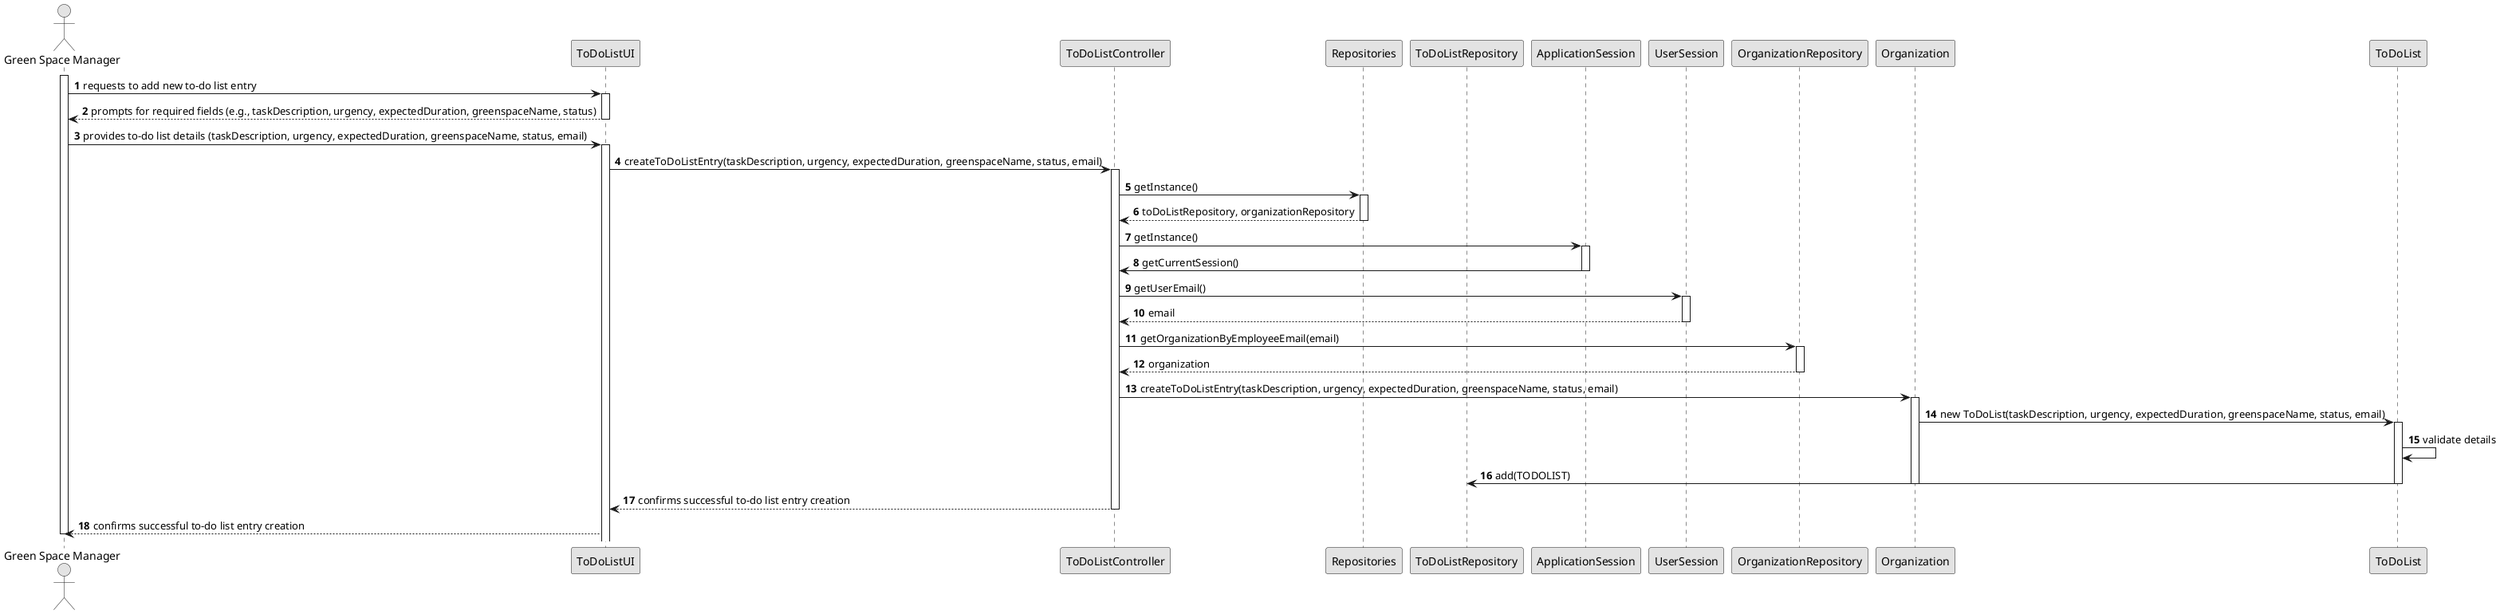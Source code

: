 @startuml
skinparam monochrome true
skinparam packageStyle rectangle
skinparam shadowing false

autonumber

actor "Green Space Manager" as USER
participant "ToDoListUI" as UI
participant "ToDoListController" as CTRL
participant "Repositories" as Repositories
participant "ToDoListRepository" as ToDoListRepository
participant "ApplicationSession" as APP
participant "UserSession" as SESSION
participant "OrganizationRepository" as OrganizationRepository
participant "Organization" as ORGANIZATION
participant "ToDoList" as TODOLIST

activate USER

    USER -> UI : requests to add new to-do list entry
    activate UI

        UI --> USER : prompts for required fields (e.g., taskDescription, urgency, expectedDuration, greenspaceName, status)
    deactivate UI

    USER -> UI : provides to-do list details (taskDescription, urgency, expectedDuration, greenspaceName, status, email)
    activate UI

        UI -> CTRL : createToDoListEntry(taskDescription, urgency, expectedDuration, greenspaceName, status, email)
        activate CTRL

            CTRL -> Repositories : getInstance()
            activate Repositories

                Repositories --> CTRL : toDoListRepository, organizationRepository
            deactivate Repositories

            CTRL -> APP: getInstance()
            activate APP

                APP -> CTRL: getCurrentSession()
            deactivate APP

            CTRL -> SESSION: getUserEmail()
            activate SESSION

                SESSION --> CTRL: email
            deactivate SESSION

            CTRL -> OrganizationRepository : getOrganizationByEmployeeEmail(email)
            activate OrganizationRepository

                OrganizationRepository --> CTRL : organization
            deactivate OrganizationRepository

            CTRL -> ORGANIZATION : createToDoListEntry(taskDescription, urgency, expectedDuration, greenspaceName, status, email)
            activate ORGANIZATION

                ORGANIZATION -> TODOLIST : new ToDoList(taskDescription, urgency, expectedDuration, greenspaceName, status, email)
                activate TODOLIST

                    TODOLIST -> TODOLIST : validate details
                    TODOLIST -> ToDoListRepository : add(TODOLIST)
                deactivate TODOLIST

            deactivate ORGANIZATION

            CTRL --> UI : confirms successful to-do list entry creation
    deactivate CTRL

    UI --> USER : confirms successful to-do list entry creation

deactivate USER

@enduml
